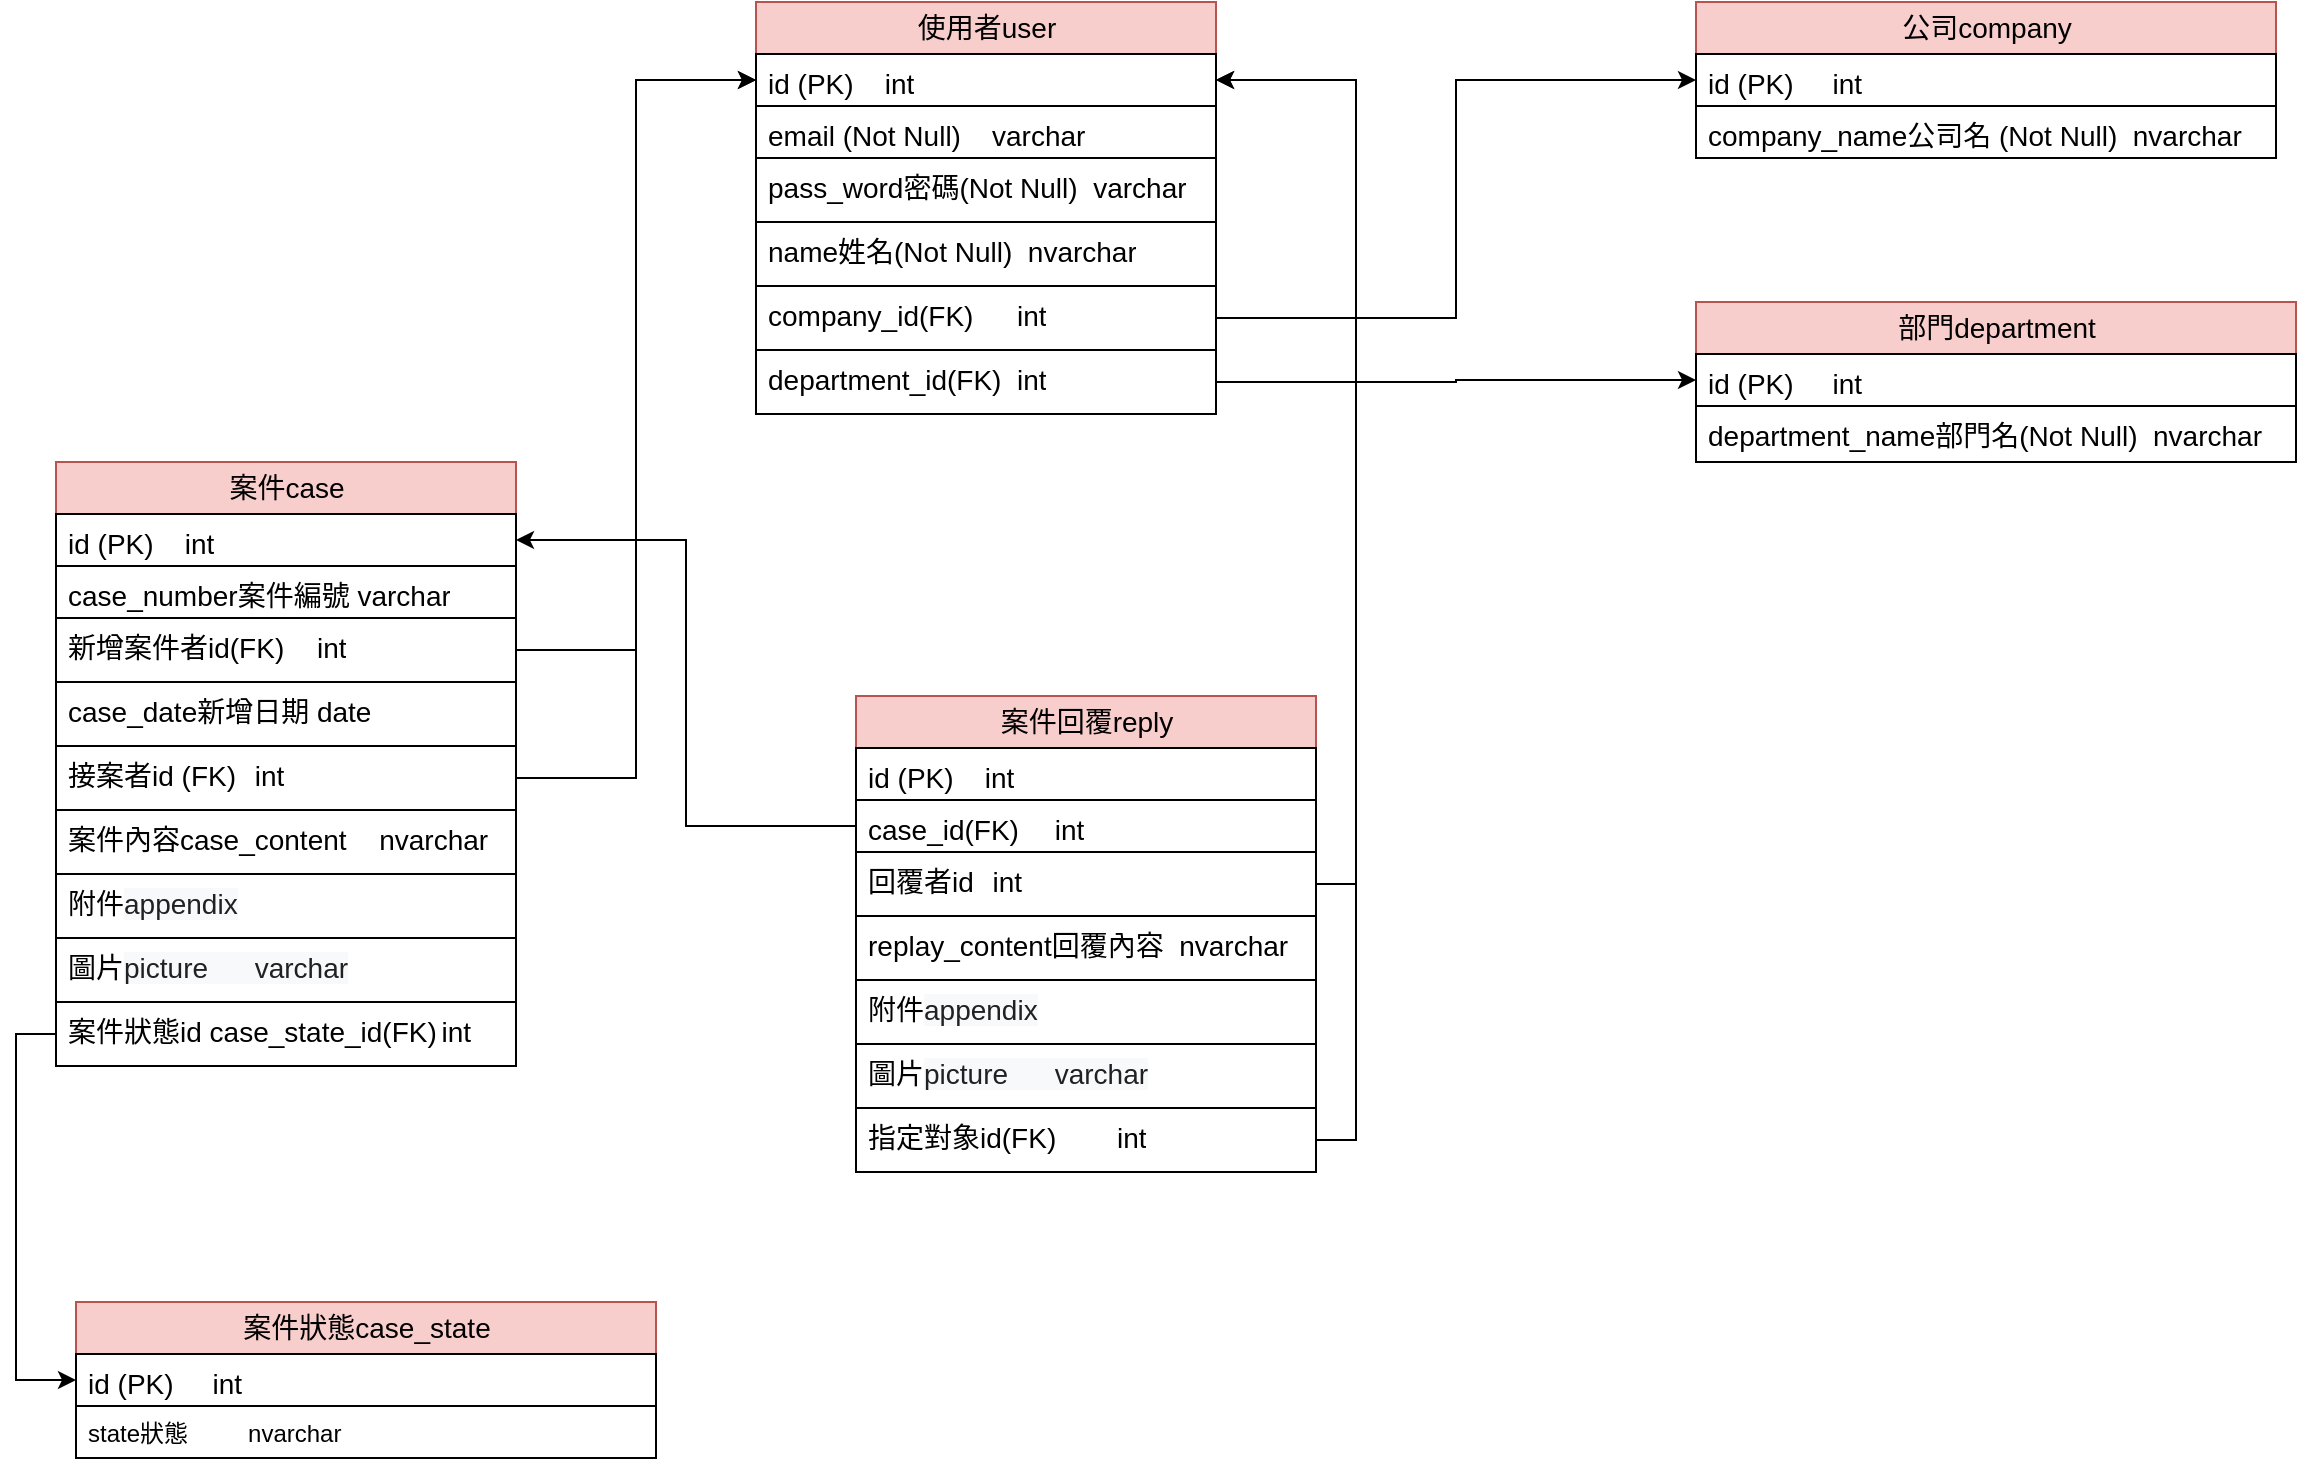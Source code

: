 <mxfile version="24.4.2" type="github">
  <diagram name="第 1 页" id="AcIVxBuBy9EutRj20CkH">
    <mxGraphModel dx="2891" dy="1002" grid="1" gridSize="10" guides="1" tooltips="1" connect="1" arrows="1" fold="1" page="1" pageScale="1" pageWidth="827" pageHeight="1169" math="0" shadow="0">
      <root>
        <mxCell id="0" />
        <mxCell id="1" parent="0" />
        <mxCell id="kPT3N57jdMmJ8GxZ5Ozw-1" value="&lt;font style=&quot;font-size: 14px;&quot;&gt;使用者user&lt;/font&gt;" style="swimlane;fontStyle=0;childLayout=stackLayout;horizontal=1;startSize=26;fillColor=#f8cecc;horizontalStack=0;resizeParent=1;resizeParentMax=0;resizeLast=0;collapsible=1;marginBottom=0;html=1;strokeColor=#b85450;" vertex="1" parent="1">
          <mxGeometry x="200" width="230" height="206" as="geometry">
            <mxRectangle x="360" y="50" width="110" height="30" as="alternateBounds" />
          </mxGeometry>
        </mxCell>
        <mxCell id="kPT3N57jdMmJ8GxZ5Ozw-2" value="&lt;font style=&quot;font-size: 14px;&quot;&gt;id (PK)&amp;nbsp; &amp;nbsp; int&lt;/font&gt;" style="text;strokeColor=default;fillColor=none;align=left;verticalAlign=top;spacingLeft=4;spacingRight=4;overflow=hidden;rotatable=0;points=[[0,0.5],[1,0.5]];portConstraint=eastwest;whiteSpace=wrap;html=1;" vertex="1" parent="kPT3N57jdMmJ8GxZ5Ozw-1">
          <mxGeometry y="26" width="230" height="26" as="geometry" />
        </mxCell>
        <mxCell id="kPT3N57jdMmJ8GxZ5Ozw-3" value="&lt;font style=&quot;font-size: 14px;&quot;&gt;email (Not Null)&amp;nbsp; &amp;nbsp; varchar&lt;/font&gt;" style="text;strokeColor=default;fillColor=none;align=left;verticalAlign=top;spacingLeft=4;spacingRight=4;overflow=hidden;rotatable=0;points=[[0,0.5],[1,0.5]];portConstraint=eastwest;whiteSpace=wrap;html=1;" vertex="1" parent="kPT3N57jdMmJ8GxZ5Ozw-1">
          <mxGeometry y="52" width="230" height="26" as="geometry" />
        </mxCell>
        <mxCell id="kPT3N57jdMmJ8GxZ5Ozw-13" value="&lt;span style=&quot;font-size: 14px;&quot;&gt;pass_word密碼(Not Null)&amp;nbsp;&amp;nbsp;&lt;/span&gt;&lt;span style=&quot;font-size: 14px;&quot;&gt;varchar&lt;/span&gt;" style="text;strokeColor=default;fillColor=none;align=left;verticalAlign=top;spacingLeft=4;spacingRight=4;overflow=hidden;rotatable=0;points=[[0,0.5],[1,0.5]];portConstraint=eastwest;whiteSpace=wrap;html=1;" vertex="1" parent="kPT3N57jdMmJ8GxZ5Ozw-1">
          <mxGeometry y="78" width="230" height="32" as="geometry" />
        </mxCell>
        <mxCell id="kPT3N57jdMmJ8GxZ5Ozw-4" value="&lt;span style=&quot;font-size: 14px;&quot;&gt;name姓名(Not Null)&amp;nbsp; nvarchar&lt;/span&gt;" style="text;strokeColor=default;fillColor=none;align=left;verticalAlign=top;spacingLeft=4;spacingRight=4;overflow=hidden;rotatable=0;points=[[0,0.5],[1,0.5]];portConstraint=eastwest;whiteSpace=wrap;html=1;" vertex="1" parent="kPT3N57jdMmJ8GxZ5Ozw-1">
          <mxGeometry y="110" width="230" height="32" as="geometry" />
        </mxCell>
        <mxCell id="kPT3N57jdMmJ8GxZ5Ozw-14" value="&lt;span style=&quot;font-size: 14px;&quot;&gt;company_id(FK)&lt;span style=&quot;white-space: pre;&quot;&gt;&#x9;&lt;/span&gt;int&lt;/span&gt;" style="text;strokeColor=default;fillColor=none;align=left;verticalAlign=top;spacingLeft=4;spacingRight=4;overflow=hidden;rotatable=0;points=[[0,0.5],[1,0.5]];portConstraint=eastwest;whiteSpace=wrap;html=1;" vertex="1" parent="kPT3N57jdMmJ8GxZ5Ozw-1">
          <mxGeometry y="142" width="230" height="32" as="geometry" />
        </mxCell>
        <mxCell id="kPT3N57jdMmJ8GxZ5Ozw-47" value="&lt;span style=&quot;font-size: 14px;&quot;&gt;department_id(FK)&lt;span style=&quot;white-space: pre;&quot;&gt;&#x9;&lt;/span&gt;int&lt;/span&gt;" style="text;strokeColor=default;fillColor=none;align=left;verticalAlign=top;spacingLeft=4;spacingRight=4;overflow=hidden;rotatable=0;points=[[0,0.5],[1,0.5]];portConstraint=eastwest;whiteSpace=wrap;html=1;" vertex="1" parent="kPT3N57jdMmJ8GxZ5Ozw-1">
          <mxGeometry y="174" width="230" height="32" as="geometry" />
        </mxCell>
        <mxCell id="kPT3N57jdMmJ8GxZ5Ozw-21" value="&lt;span style=&quot;font-size: 14px;&quot;&gt;公司company&lt;/span&gt;" style="swimlane;fontStyle=0;childLayout=stackLayout;horizontal=1;startSize=26;fillColor=#f8cecc;horizontalStack=0;resizeParent=1;resizeParentMax=0;resizeLast=0;collapsible=1;marginBottom=0;html=1;strokeColor=#b85450;" vertex="1" parent="1">
          <mxGeometry x="670" width="290" height="78" as="geometry">
            <mxRectangle x="360" y="50" width="110" height="30" as="alternateBounds" />
          </mxGeometry>
        </mxCell>
        <mxCell id="kPT3N57jdMmJ8GxZ5Ozw-22" value="&lt;font style=&quot;font-size: 14px;&quot;&gt;id (PK)&lt;span style=&quot;white-space: pre;&quot;&gt;&#x9;&lt;/span&gt;int&lt;/font&gt;" style="text;strokeColor=default;fillColor=none;align=left;verticalAlign=top;spacingLeft=4;spacingRight=4;overflow=hidden;rotatable=0;points=[[0,0.5],[1,0.5]];portConstraint=eastwest;whiteSpace=wrap;html=1;" vertex="1" parent="kPT3N57jdMmJ8GxZ5Ozw-21">
          <mxGeometry y="26" width="290" height="26" as="geometry" />
        </mxCell>
        <mxCell id="kPT3N57jdMmJ8GxZ5Ozw-23" value="&lt;span style=&quot;font-size: 14px;&quot;&gt;company_name公司名 (Not Null)&amp;nbsp; nvarchar&lt;/span&gt;" style="text;strokeColor=default;fillColor=none;align=left;verticalAlign=top;spacingLeft=4;spacingRight=4;overflow=hidden;rotatable=0;points=[[0,0.5],[1,0.5]];portConstraint=eastwest;whiteSpace=wrap;html=1;" vertex="1" parent="kPT3N57jdMmJ8GxZ5Ozw-21">
          <mxGeometry y="52" width="290" height="26" as="geometry" />
        </mxCell>
        <mxCell id="kPT3N57jdMmJ8GxZ5Ozw-28" value="&lt;span style=&quot;font-size: 14px;&quot;&gt;部門department&lt;/span&gt;" style="swimlane;fontStyle=0;childLayout=stackLayout;horizontal=1;startSize=26;fillColor=#f8cecc;horizontalStack=0;resizeParent=1;resizeParentMax=0;resizeLast=0;collapsible=1;marginBottom=0;html=1;strokeColor=#b85450;" vertex="1" parent="1">
          <mxGeometry x="670" y="150" width="300" height="80" as="geometry">
            <mxRectangle x="360" y="50" width="110" height="30" as="alternateBounds" />
          </mxGeometry>
        </mxCell>
        <mxCell id="kPT3N57jdMmJ8GxZ5Ozw-29" value="&lt;font style=&quot;font-size: 14px;&quot;&gt;id (PK)&lt;span style=&quot;white-space: pre;&quot;&gt;&#x9;&lt;/span&gt;int&lt;/font&gt;" style="text;strokeColor=default;fillColor=none;align=left;verticalAlign=top;spacingLeft=4;spacingRight=4;overflow=hidden;rotatable=0;points=[[0,0.5],[1,0.5]];portConstraint=eastwest;whiteSpace=wrap;html=1;" vertex="1" parent="kPT3N57jdMmJ8GxZ5Ozw-28">
          <mxGeometry y="26" width="300" height="26" as="geometry" />
        </mxCell>
        <mxCell id="kPT3N57jdMmJ8GxZ5Ozw-30" value="&lt;span style=&quot;font-size: 14px;&quot;&gt;department_name部門名(Not Null)&amp;nbsp; nvarchar&lt;/span&gt;" style="text;strokeColor=default;fillColor=none;align=left;verticalAlign=top;spacingLeft=4;spacingRight=4;overflow=hidden;rotatable=0;points=[[0,0.5],[1,0.5]];portConstraint=eastwest;whiteSpace=wrap;html=1;" vertex="1" parent="kPT3N57jdMmJ8GxZ5Ozw-28">
          <mxGeometry y="52" width="300" height="28" as="geometry" />
        </mxCell>
        <mxCell id="kPT3N57jdMmJ8GxZ5Ozw-41" value="&lt;span style=&quot;font-size: 14px;&quot;&gt;案件case&lt;/span&gt;" style="swimlane;fontStyle=0;childLayout=stackLayout;horizontal=1;startSize=26;fillColor=#f8cecc;horizontalStack=0;resizeParent=1;resizeParentMax=0;resizeLast=0;collapsible=1;marginBottom=0;html=1;strokeColor=#b85450;" vertex="1" parent="1">
          <mxGeometry x="-150" y="230" width="230" height="302" as="geometry">
            <mxRectangle x="360" y="50" width="110" height="30" as="alternateBounds" />
          </mxGeometry>
        </mxCell>
        <mxCell id="kPT3N57jdMmJ8GxZ5Ozw-42" value="&lt;font style=&quot;font-size: 14px;&quot;&gt;id (PK)&amp;nbsp; &amp;nbsp; int&lt;/font&gt;" style="text;strokeColor=default;fillColor=none;align=left;verticalAlign=top;spacingLeft=4;spacingRight=4;overflow=hidden;rotatable=0;points=[[0,0.5],[1,0.5]];portConstraint=eastwest;whiteSpace=wrap;html=1;" vertex="1" parent="kPT3N57jdMmJ8GxZ5Ozw-41">
          <mxGeometry y="26" width="230" height="26" as="geometry" />
        </mxCell>
        <mxCell id="kPT3N57jdMmJ8GxZ5Ozw-43" value="&lt;span style=&quot;font-size: 14px;&quot;&gt;case_number案件編號 varchar&lt;/span&gt;" style="text;strokeColor=default;fillColor=none;align=left;verticalAlign=top;spacingLeft=4;spacingRight=4;overflow=hidden;rotatable=0;points=[[0,0.5],[1,0.5]];portConstraint=eastwest;whiteSpace=wrap;html=1;" vertex="1" parent="kPT3N57jdMmJ8GxZ5Ozw-41">
          <mxGeometry y="52" width="230" height="26" as="geometry" />
        </mxCell>
        <mxCell id="kPT3N57jdMmJ8GxZ5Ozw-44" value="&lt;span style=&quot;font-size: 14px;&quot;&gt;新增案件者id(FK)&lt;span style=&quot;white-space: pre;&quot;&gt;&#x9;&lt;/span&gt;int&lt;/span&gt;" style="text;strokeColor=default;fillColor=none;align=left;verticalAlign=top;spacingLeft=4;spacingRight=4;overflow=hidden;rotatable=0;points=[[0,0.5],[1,0.5]];portConstraint=eastwest;whiteSpace=wrap;html=1;" vertex="1" parent="kPT3N57jdMmJ8GxZ5Ozw-41">
          <mxGeometry y="78" width="230" height="32" as="geometry" />
        </mxCell>
        <mxCell id="kPT3N57jdMmJ8GxZ5Ozw-45" value="&lt;span style=&quot;font-size: 14px;&quot;&gt;case_date新增日期&lt;span style=&quot;white-space: pre;&quot;&gt;&#x9;&lt;/span&gt;date&lt;/span&gt;" style="text;strokeColor=default;fillColor=none;align=left;verticalAlign=top;spacingLeft=4;spacingRight=4;overflow=hidden;rotatable=0;points=[[0,0.5],[1,0.5]];portConstraint=eastwest;whiteSpace=wrap;html=1;" vertex="1" parent="kPT3N57jdMmJ8GxZ5Ozw-41">
          <mxGeometry y="110" width="230" height="32" as="geometry" />
        </mxCell>
        <mxCell id="kPT3N57jdMmJ8GxZ5Ozw-46" value="&lt;font style=&quot;font-size: 14px;&quot;&gt;接案者id (FK)&lt;span style=&quot;white-space: pre;&quot;&gt;&#x9;&lt;/span&gt;int&lt;/font&gt;" style="text;strokeColor=default;fillColor=none;align=left;verticalAlign=top;spacingLeft=4;spacingRight=4;overflow=hidden;rotatable=0;points=[[0,0.5],[1,0.5]];portConstraint=eastwest;whiteSpace=wrap;html=1;" vertex="1" parent="kPT3N57jdMmJ8GxZ5Ozw-41">
          <mxGeometry y="142" width="230" height="32" as="geometry" />
        </mxCell>
        <mxCell id="kPT3N57jdMmJ8GxZ5Ozw-50" value="&lt;font style=&quot;font-size: 14px;&quot;&gt;案件內容case_content&lt;span style=&quot;white-space: pre;&quot;&gt;&#x9;&lt;/span&gt;nvarchar&lt;/font&gt;" style="text;strokeColor=default;fillColor=none;align=left;verticalAlign=top;spacingLeft=4;spacingRight=4;overflow=hidden;rotatable=0;points=[[0,0.5],[1,0.5]];portConstraint=eastwest;whiteSpace=wrap;html=1;" vertex="1" parent="kPT3N57jdMmJ8GxZ5Ozw-41">
          <mxGeometry y="174" width="230" height="32" as="geometry" />
        </mxCell>
        <mxCell id="kPT3N57jdMmJ8GxZ5Ozw-51" value="&lt;font style=&quot;font-size: 14px;&quot;&gt;附件&lt;span style=&quot;background-color: rgb(248, 249, 250); color: rgb(32, 33, 36); font-family: inherit;&quot;&gt;&lt;font style=&quot;font-size: 14px;&quot;&gt;appendix&lt;/font&gt;&lt;/span&gt;&lt;/font&gt;" style="text;strokeColor=default;fillColor=none;align=left;verticalAlign=top;spacingLeft=4;spacingRight=4;overflow=hidden;rotatable=0;points=[[0,0.5],[1,0.5]];portConstraint=eastwest;whiteSpace=wrap;html=1;" vertex="1" parent="kPT3N57jdMmJ8GxZ5Ozw-41">
          <mxGeometry y="206" width="230" height="32" as="geometry" />
        </mxCell>
        <mxCell id="kPT3N57jdMmJ8GxZ5Ozw-66" value="&lt;font style=&quot;font-size: 14px;&quot;&gt;圖片&lt;font color=&quot;#202124&quot;&gt;&lt;span style=&quot;background-color: rgb(248, 249, 250);&quot;&gt;picture&lt;span style=&quot;white-space: pre;&quot;&gt;&#x9;&lt;/span&gt;varchar&lt;/span&gt;&lt;/font&gt;&lt;/font&gt;" style="text;strokeColor=default;fillColor=none;align=left;verticalAlign=top;spacingLeft=4;spacingRight=4;overflow=hidden;rotatable=0;points=[[0,0.5],[1,0.5]];portConstraint=eastwest;whiteSpace=wrap;html=1;" vertex="1" parent="kPT3N57jdMmJ8GxZ5Ozw-41">
          <mxGeometry y="238" width="230" height="32" as="geometry" />
        </mxCell>
        <mxCell id="kPT3N57jdMmJ8GxZ5Ozw-70" value="&lt;span style=&quot;font-size: 14px;&quot;&gt;案件狀態id case_state_id(FK)&lt;span style=&quot;white-space: pre;&quot;&gt;&#x9;&lt;/span&gt;int&lt;/span&gt;" style="text;strokeColor=default;fillColor=none;align=left;verticalAlign=top;spacingLeft=4;spacingRight=4;overflow=hidden;rotatable=0;points=[[0,0.5],[1,0.5]];portConstraint=eastwest;whiteSpace=wrap;html=1;" vertex="1" parent="kPT3N57jdMmJ8GxZ5Ozw-41">
          <mxGeometry y="270" width="230" height="32" as="geometry" />
        </mxCell>
        <mxCell id="kPT3N57jdMmJ8GxZ5Ozw-55" style="edgeStyle=orthogonalEdgeStyle;rounded=0;orthogonalLoop=1;jettySize=auto;html=1;exitX=1;exitY=0.5;exitDx=0;exitDy=0;entryX=0;entryY=0.5;entryDx=0;entryDy=0;fontFamily=Helvetica;fontSize=12;fontColor=default;" edge="1" parent="1" source="kPT3N57jdMmJ8GxZ5Ozw-44" target="kPT3N57jdMmJ8GxZ5Ozw-2">
          <mxGeometry relative="1" as="geometry" />
        </mxCell>
        <mxCell id="kPT3N57jdMmJ8GxZ5Ozw-56" style="edgeStyle=orthogonalEdgeStyle;rounded=0;orthogonalLoop=1;jettySize=auto;html=1;exitX=1;exitY=0.5;exitDx=0;exitDy=0;fontFamily=Helvetica;fontSize=12;fontColor=default;" edge="1" parent="1" source="kPT3N57jdMmJ8GxZ5Ozw-46" target="kPT3N57jdMmJ8GxZ5Ozw-2">
          <mxGeometry relative="1" as="geometry" />
        </mxCell>
        <mxCell id="kPT3N57jdMmJ8GxZ5Ozw-57" style="edgeStyle=orthogonalEdgeStyle;rounded=0;orthogonalLoop=1;jettySize=auto;html=1;exitX=1;exitY=0.5;exitDx=0;exitDy=0;entryX=0;entryY=0.5;entryDx=0;entryDy=0;fontFamily=Helvetica;fontSize=12;fontColor=default;" edge="1" parent="1" source="kPT3N57jdMmJ8GxZ5Ozw-14" target="kPT3N57jdMmJ8GxZ5Ozw-22">
          <mxGeometry relative="1" as="geometry" />
        </mxCell>
        <mxCell id="kPT3N57jdMmJ8GxZ5Ozw-58" style="edgeStyle=orthogonalEdgeStyle;rounded=0;orthogonalLoop=1;jettySize=auto;html=1;exitX=1;exitY=0.5;exitDx=0;exitDy=0;entryX=0;entryY=0.5;entryDx=0;entryDy=0;fontFamily=Helvetica;fontSize=12;fontColor=default;" edge="1" parent="1" source="kPT3N57jdMmJ8GxZ5Ozw-47" target="kPT3N57jdMmJ8GxZ5Ozw-29">
          <mxGeometry relative="1" as="geometry" />
        </mxCell>
        <mxCell id="kPT3N57jdMmJ8GxZ5Ozw-59" value="&lt;span style=&quot;font-size: 14px;&quot;&gt;案件回覆reply&lt;/span&gt;" style="swimlane;fontStyle=0;childLayout=stackLayout;horizontal=1;startSize=26;fillColor=#f8cecc;horizontalStack=0;resizeParent=1;resizeParentMax=0;resizeLast=0;collapsible=1;marginBottom=0;html=1;strokeColor=#b85450;" vertex="1" parent="1">
          <mxGeometry x="250" y="347" width="230" height="238" as="geometry">
            <mxRectangle x="360" y="50" width="110" height="30" as="alternateBounds" />
          </mxGeometry>
        </mxCell>
        <mxCell id="kPT3N57jdMmJ8GxZ5Ozw-60" value="&lt;font style=&quot;font-size: 14px;&quot;&gt;id (PK)&amp;nbsp; &amp;nbsp; int&lt;/font&gt;" style="text;strokeColor=default;fillColor=none;align=left;verticalAlign=top;spacingLeft=4;spacingRight=4;overflow=hidden;rotatable=0;points=[[0,0.5],[1,0.5]];portConstraint=eastwest;whiteSpace=wrap;html=1;" vertex="1" parent="kPT3N57jdMmJ8GxZ5Ozw-59">
          <mxGeometry y="26" width="230" height="26" as="geometry" />
        </mxCell>
        <mxCell id="kPT3N57jdMmJ8GxZ5Ozw-61" value="&lt;span style=&quot;font-size: 14px;&quot;&gt;case_id(FK)&lt;span style=&quot;white-space: pre;&quot;&gt;&#x9;&lt;/span&gt;int&lt;/span&gt;" style="text;strokeColor=default;fillColor=none;align=left;verticalAlign=top;spacingLeft=4;spacingRight=4;overflow=hidden;rotatable=0;points=[[0,0.5],[1,0.5]];portConstraint=eastwest;whiteSpace=wrap;html=1;" vertex="1" parent="kPT3N57jdMmJ8GxZ5Ozw-59">
          <mxGeometry y="52" width="230" height="26" as="geometry" />
        </mxCell>
        <mxCell id="kPT3N57jdMmJ8GxZ5Ozw-62" value="&lt;span style=&quot;font-size: 14px;&quot;&gt;回覆者id&lt;span style=&quot;white-space: pre;&quot;&gt;&#x9;&lt;/span&gt;int&lt;/span&gt;" style="text;strokeColor=default;fillColor=none;align=left;verticalAlign=top;spacingLeft=4;spacingRight=4;overflow=hidden;rotatable=0;points=[[0,0.5],[1,0.5]];portConstraint=eastwest;whiteSpace=wrap;html=1;" vertex="1" parent="kPT3N57jdMmJ8GxZ5Ozw-59">
          <mxGeometry y="78" width="230" height="32" as="geometry" />
        </mxCell>
        <mxCell id="kPT3N57jdMmJ8GxZ5Ozw-63" value="&lt;font style=&quot;font-size: 14px;&quot;&gt;replay_content回覆內容&lt;span style=&quot;white-space: pre;&quot;&gt;&#x9;&lt;/span&gt;nvarchar&lt;/font&gt;" style="text;strokeColor=default;fillColor=none;align=left;verticalAlign=top;spacingLeft=4;spacingRight=4;overflow=hidden;rotatable=0;points=[[0,0.5],[1,0.5]];portConstraint=eastwest;whiteSpace=wrap;html=1;" vertex="1" parent="kPT3N57jdMmJ8GxZ5Ozw-59">
          <mxGeometry y="110" width="230" height="32" as="geometry" />
        </mxCell>
        <mxCell id="kPT3N57jdMmJ8GxZ5Ozw-64" value="&lt;span style=&quot;font-size: 14px;&quot;&gt;附件&lt;/span&gt;&lt;span style=&quot;font-family: inherit; font-size: 14px; background-color: rgb(248, 249, 250); color: rgb(32, 33, 36);&quot;&gt;appendix&lt;/span&gt;" style="text;strokeColor=default;fillColor=none;align=left;verticalAlign=top;spacingLeft=4;spacingRight=4;overflow=hidden;rotatable=0;points=[[0,0.5],[1,0.5]];portConstraint=eastwest;whiteSpace=wrap;html=1;" vertex="1" parent="kPT3N57jdMmJ8GxZ5Ozw-59">
          <mxGeometry y="142" width="230" height="32" as="geometry" />
        </mxCell>
        <mxCell id="kPT3N57jdMmJ8GxZ5Ozw-65" value="&lt;span style=&quot;font-size: 14px;&quot;&gt;圖片&lt;/span&gt;&lt;font style=&quot;font-size: 14px;&quot; color=&quot;#202124&quot;&gt;&lt;span style=&quot;background-color: rgb(248, 249, 250);&quot;&gt;picture&lt;span style=&quot;white-space: pre;&quot;&gt;&#x9;&lt;/span&gt;varchar&lt;/span&gt;&lt;/font&gt;" style="text;strokeColor=default;fillColor=none;align=left;verticalAlign=top;spacingLeft=4;spacingRight=4;overflow=hidden;rotatable=0;points=[[0,0.5],[1,0.5]];portConstraint=eastwest;whiteSpace=wrap;html=1;" vertex="1" parent="kPT3N57jdMmJ8GxZ5Ozw-59">
          <mxGeometry y="174" width="230" height="32" as="geometry" />
        </mxCell>
        <mxCell id="kPT3N57jdMmJ8GxZ5Ozw-69" value="&lt;font style=&quot;font-size: 14px;&quot;&gt;指定對象id(FK)&lt;span style=&quot;white-space: pre;&quot;&gt;&#x9;&lt;/span&gt;int&lt;/font&gt;" style="text;strokeColor=default;fillColor=none;align=left;verticalAlign=top;spacingLeft=4;spacingRight=4;overflow=hidden;rotatable=0;points=[[0,0.5],[1,0.5]];portConstraint=eastwest;whiteSpace=wrap;html=1;" vertex="1" parent="kPT3N57jdMmJ8GxZ5Ozw-59">
          <mxGeometry y="206" width="230" height="32" as="geometry" />
        </mxCell>
        <mxCell id="kPT3N57jdMmJ8GxZ5Ozw-67" style="edgeStyle=orthogonalEdgeStyle;rounded=0;orthogonalLoop=1;jettySize=auto;html=1;exitX=0;exitY=0.5;exitDx=0;exitDy=0;entryX=1;entryY=0.5;entryDx=0;entryDy=0;fontFamily=Helvetica;fontSize=12;fontColor=default;" edge="1" parent="1" source="kPT3N57jdMmJ8GxZ5Ozw-61" target="kPT3N57jdMmJ8GxZ5Ozw-42">
          <mxGeometry relative="1" as="geometry" />
        </mxCell>
        <mxCell id="kPT3N57jdMmJ8GxZ5Ozw-68" style="edgeStyle=orthogonalEdgeStyle;rounded=0;orthogonalLoop=1;jettySize=auto;html=1;exitX=1;exitY=0.5;exitDx=0;exitDy=0;fontFamily=Helvetica;fontSize=12;fontColor=default;" edge="1" parent="1" source="kPT3N57jdMmJ8GxZ5Ozw-62" target="kPT3N57jdMmJ8GxZ5Ozw-2">
          <mxGeometry relative="1" as="geometry" />
        </mxCell>
        <mxCell id="kPT3N57jdMmJ8GxZ5Ozw-71" style="edgeStyle=orthogonalEdgeStyle;rounded=0;orthogonalLoop=1;jettySize=auto;html=1;exitX=1;exitY=0.5;exitDx=0;exitDy=0;entryX=1;entryY=0.5;entryDx=0;entryDy=0;fontFamily=Helvetica;fontSize=12;fontColor=default;" edge="1" parent="1" source="kPT3N57jdMmJ8GxZ5Ozw-69" target="kPT3N57jdMmJ8GxZ5Ozw-2">
          <mxGeometry relative="1" as="geometry" />
        </mxCell>
        <mxCell id="kPT3N57jdMmJ8GxZ5Ozw-72" value="&lt;span style=&quot;font-size: 14px;&quot;&gt;案件狀態case_state&lt;/span&gt;" style="swimlane;fontStyle=0;childLayout=stackLayout;horizontal=1;startSize=26;fillColor=#f8cecc;horizontalStack=0;resizeParent=1;resizeParentMax=0;resizeLast=0;collapsible=1;marginBottom=0;html=1;strokeColor=#b85450;" vertex="1" parent="1">
          <mxGeometry x="-140" y="650" width="290" height="78" as="geometry">
            <mxRectangle x="360" y="50" width="110" height="30" as="alternateBounds" />
          </mxGeometry>
        </mxCell>
        <mxCell id="kPT3N57jdMmJ8GxZ5Ozw-73" value="&lt;font style=&quot;font-size: 14px;&quot;&gt;id (PK)&lt;span style=&quot;white-space: pre;&quot;&gt;&#x9;&lt;/span&gt;int&lt;/font&gt;" style="text;strokeColor=default;fillColor=none;align=left;verticalAlign=top;spacingLeft=4;spacingRight=4;overflow=hidden;rotatable=0;points=[[0,0.5],[1,0.5]];portConstraint=eastwest;whiteSpace=wrap;html=1;" vertex="1" parent="kPT3N57jdMmJ8GxZ5Ozw-72">
          <mxGeometry y="26" width="290" height="26" as="geometry" />
        </mxCell>
        <mxCell id="kPT3N57jdMmJ8GxZ5Ozw-74" value="state狀態&lt;span style=&quot;white-space: pre;&quot;&gt;&#x9;&lt;/span&gt;&lt;span style=&quot;white-space: pre;&quot;&gt;&#x9;&lt;/span&gt;nvarchar" style="text;strokeColor=default;fillColor=none;align=left;verticalAlign=top;spacingLeft=4;spacingRight=4;overflow=hidden;rotatable=0;points=[[0,0.5],[1,0.5]];portConstraint=eastwest;whiteSpace=wrap;html=1;" vertex="1" parent="kPT3N57jdMmJ8GxZ5Ozw-72">
          <mxGeometry y="52" width="290" height="26" as="geometry" />
        </mxCell>
        <mxCell id="kPT3N57jdMmJ8GxZ5Ozw-75" style="edgeStyle=orthogonalEdgeStyle;rounded=0;orthogonalLoop=1;jettySize=auto;html=1;exitX=0;exitY=0.5;exitDx=0;exitDy=0;entryX=0;entryY=0.5;entryDx=0;entryDy=0;fontFamily=Helvetica;fontSize=12;fontColor=default;" edge="1" parent="1" source="kPT3N57jdMmJ8GxZ5Ozw-70" target="kPT3N57jdMmJ8GxZ5Ozw-73">
          <mxGeometry relative="1" as="geometry" />
        </mxCell>
      </root>
    </mxGraphModel>
  </diagram>
</mxfile>
